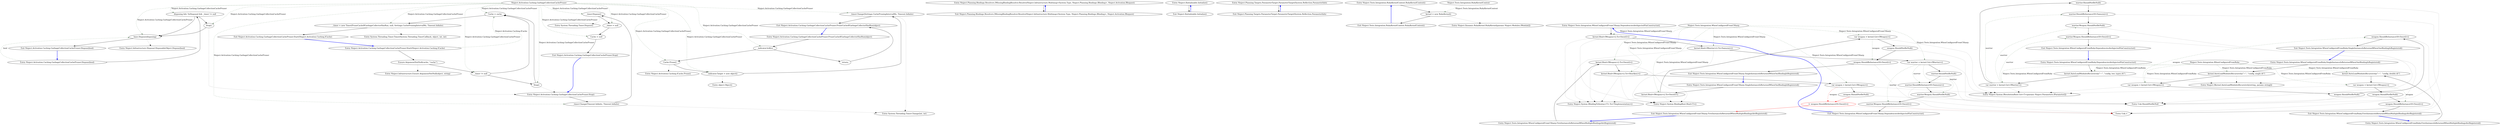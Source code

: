 digraph  {
m0_22 [cluster="System.Threading.Timer.Dispose()", file="BindingConfiguration.cs", label="Entry System.Threading.Timer.Dispose()", span="0-0"];
m0_0 [cluster="Ninject.Activation.Caching.GarbageCollectionCachePruner.Dispose(bool)", file="BindingConfiguration.cs", label="Entry Ninject.Activation.Caching.GarbageCollectionCachePruner.Dispose(bool)", span="42-42"];
m0_1 [cluster="Ninject.Activation.Caching.GarbageCollectionCachePruner.Dispose(bool)", file="BindingConfiguration.cs", label="disposing && !IsDisposed && _timer != null", span="44-44"];
m0_3 [cluster="Ninject.Activation.Caching.GarbageCollectionCachePruner.Dispose(bool)", file="BindingConfiguration.cs", label="base.Dispose(disposing)", span="48-48"];
m0_2 [cluster="Ninject.Activation.Caching.GarbageCollectionCachePruner.Dispose(bool)", file="BindingConfiguration.cs", label="Stop()", span="45-45"];
m0_4 [cluster="Ninject.Activation.Caching.GarbageCollectionCachePruner.Dispose(bool)", file="BindingConfiguration.cs", label="Exit Ninject.Activation.Caching.GarbageCollectionCachePruner.Dispose(bool)", span="42-42"];
m0_6 [cluster="Ninject.Infrastructure.Disposal.DisposableObject.Dispose(bool)", file="BindingConfiguration.cs", label="Entry Ninject.Infrastructure.Disposal.DisposableObject.Dispose(bool)", span="49-49"];
m0_7 [cluster="Ninject.Activation.Caching.GarbageCollectionCachePruner.Start(Ninject.Activation.Caching.ICache)", file="BindingConfiguration.cs", label="Entry Ninject.Activation.Caching.GarbageCollectionCachePruner.Start(Ninject.Activation.Caching.ICache)", span="55-55"];
m0_8 [cluster="Ninject.Activation.Caching.GarbageCollectionCachePruner.Start(Ninject.Activation.Caching.ICache)", file="BindingConfiguration.cs", label="Ensure.ArgumentNotNull(cache, ''cache'')", span="57-57"];
m0_11 [cluster="Ninject.Activation.Caching.GarbageCollectionCachePruner.Start(Ninject.Activation.Caching.ICache)", file="BindingConfiguration.cs", label="Cache = cache", span="62-62"];
m0_9 [cluster="Ninject.Activation.Caching.GarbageCollectionCachePruner.Start(Ninject.Activation.Caching.ICache)", file="BindingConfiguration.cs", label="_timer != null", span="59-59"];
m0_10 [cluster="Ninject.Activation.Caching.GarbageCollectionCachePruner.Start(Ninject.Activation.Caching.ICache)", file="BindingConfiguration.cs", label="Stop()", span="60-60"];
m0_12 [cluster="Ninject.Activation.Caching.GarbageCollectionCachePruner.Start(Ninject.Activation.Caching.ICache)", file="BindingConfiguration.cs", label="_timer = new Timer(PruneCacheIfGarbageCollectorHasRun, null, Settings.CachePruningIntervalMs, Timeout.Infinite)", span="63-63"];
m0_13 [cluster="Ninject.Activation.Caching.GarbageCollectionCachePruner.Start(Ninject.Activation.Caching.ICache)", file="BindingConfiguration.cs", label="Exit Ninject.Activation.Caching.GarbageCollectionCachePruner.Start(Ninject.Activation.Caching.ICache)", span="55-55"];
m0_31 [cluster="object.Object()", file="BindingConfiguration.cs", label="Entry object.Object()", span="0-0"];
m0_5 [cluster="Ninject.Activation.Caching.GarbageCollectionCachePruner.Stop()", file="BindingConfiguration.cs", label="Entry Ninject.Activation.Caching.GarbageCollectionCachePruner.Stop()", span="69-69"];
m0_16 [cluster="Ninject.Activation.Caching.GarbageCollectionCachePruner.Stop()", file="BindingConfiguration.cs", label="_timer.Change(Timeout.Infinite, Timeout.Infinite)", span="71-71"];
m0_17 [cluster="Ninject.Activation.Caching.GarbageCollectionCachePruner.Stop()", file="BindingConfiguration.cs", label="_timer.Dispose()", span="72-72"];
m0_18 [cluster="Ninject.Activation.Caching.GarbageCollectionCachePruner.Stop()", file="BindingConfiguration.cs", label="_timer = null", span="73-73"];
m0_19 [cluster="Ninject.Activation.Caching.GarbageCollectionCachePruner.Stop()", file="BindingConfiguration.cs", label="Cache = null", span="74-74"];
m0_20 [cluster="Ninject.Activation.Caching.GarbageCollectionCachePruner.Stop()", file="BindingConfiguration.cs", label="Exit Ninject.Activation.Caching.GarbageCollectionCachePruner.Stop()", span="69-69"];
m0_21 [cluster="System.Threading.Timer.Change(int, int)", file="BindingConfiguration.cs", label="Entry System.Threading.Timer.Change(int, int)", span="0-0"];
m0_15 [cluster="System.Threading.Timer.Timer(System.Threading.TimerCallback, object, int, int)", file="BindingConfiguration.cs", label="Entry System.Threading.Timer.Timer(System.Threading.TimerCallback, object, int, int)", span="0-0"];
m0_23 [cluster="Ninject.Activation.Caching.GarbageCollectionCachePruner.PruneCacheIfGarbageCollectorHasRun(object)", file="BindingConfiguration.cs", label="Entry Ninject.Activation.Caching.GarbageCollectionCachePruner.PruneCacheIfGarbageCollectorHasRun(object)", span="77-77"];
m0_24 [cluster="Ninject.Activation.Caching.GarbageCollectionCachePruner.PruneCacheIfGarbageCollectorHasRun(object)", file="BindingConfiguration.cs", label="_indicator.IsAlive", span="79-79"];
m0_25 [cluster="Ninject.Activation.Caching.GarbageCollectionCachePruner.PruneCacheIfGarbageCollectorHasRun(object)", file="BindingConfiguration.cs", label="return;", span="80-80"];
m0_26 [cluster="Ninject.Activation.Caching.GarbageCollectionCachePruner.PruneCacheIfGarbageCollectorHasRun(object)", file="BindingConfiguration.cs", label="Cache.Prune()", span="82-82"];
m0_27 [cluster="Ninject.Activation.Caching.GarbageCollectionCachePruner.PruneCacheIfGarbageCollectorHasRun(object)", file="BindingConfiguration.cs", label="_indicator.Target = new object()", span="83-83"];
m0_28 [cluster="Ninject.Activation.Caching.GarbageCollectionCachePruner.PruneCacheIfGarbageCollectorHasRun(object)", file="BindingConfiguration.cs", label="_timer.Change(Settings.CachePruningIntervalMs, Timeout.Infinite)", span="85-85"];
m0_29 [cluster="Ninject.Activation.Caching.GarbageCollectionCachePruner.PruneCacheIfGarbageCollectorHasRun(object)", file="BindingConfiguration.cs", label="Exit Ninject.Activation.Caching.GarbageCollectionCachePruner.PruneCacheIfGarbageCollectorHasRun(object)", span="77-77"];
m0_30 [cluster="Ninject.Activation.Caching.ICache.Prune()", file="BindingConfiguration.cs", label="Entry Ninject.Activation.Caching.ICache.Prune()", span="44-44"];
m0_14 [cluster="Ninject.Infrastructure.Ensure.ArgumentNotNull(object, string)", file="BindingConfiguration.cs", label="Entry Ninject.Infrastructure.Ensure.ArgumentNotNull(object, string)", span="24-24"];
m0_32 [file="BindingConfiguration.cs", label="Ninject.Activation.Caching.GarbageCollectionCachePruner", span=""];
m1_0 [cluster="Ninject.Planning.Bindings.Resolvers.IMissingBindingResolver.Resolve(Ninject.Infrastructure.Multimap<System.Type, Ninject.Planning.Bindings.IBinding>, Ninject.Activation.IRequest)", file="ConstructorArgumentTests.cs", label="Entry Ninject.Planning.Bindings.Resolvers.IMissingBindingResolver.Resolve(Ninject.Infrastructure.Multimap<System.Type, Ninject.Planning.Bindings.IBinding>, Ninject.Activation.IRequest)", span="33-33"];
m1_1 [cluster="Ninject.Planning.Bindings.Resolvers.IMissingBindingResolver.Resolve(Ninject.Infrastructure.Multimap<System.Type, Ninject.Planning.Bindings.IBinding>, Ninject.Activation.IRequest)", file="ConstructorArgumentTests.cs", label="Exit Ninject.Planning.Bindings.Resolvers.IMissingBindingResolver.Resolve(Ninject.Infrastructure.Multimap<System.Type, Ninject.Planning.Bindings.IBinding>, Ninject.Activation.IRequest)", span="33-33"];
m2_0 [cluster="Ninject.IInitializable.Initialize()", file="ExceptionFormatter.cs", label="Entry Ninject.IInitializable.Initialize()", span="6-6"];
m2_1 [cluster="Ninject.IInitializable.Initialize()", file="ExceptionFormatter.cs", label="Exit Ninject.IInitializable.Initialize()", span="6-6"];
m3_0 [cluster="Ninject.Planning.Targets.ParameterTarget.ParameterTarget(System.Reflection.ParameterInfo)", file="ExtensionsForAssembly.cs", label="Entry Ninject.Planning.Targets.ParameterTarget.ParameterTarget(System.Reflection.ParameterInfo)", span="17-17"];
m3_1 [cluster="Ninject.Planning.Targets.ParameterTarget.ParameterTarget(System.Reflection.ParameterInfo)", file="ExtensionsForAssembly.cs", label="Exit Ninject.Planning.Targets.ParameterTarget.ParameterTarget(System.Reflection.ParameterInfo)", span="17-17"];
m4_0 [cluster="Ninject.Tests.Integration.RubyKernelContext.RubyKernelContext()", file="ProviderTests.cs", label="Entry Ninject.Tests.Integration.RubyKernelContext.RubyKernelContext()", span="12-12"];
m4_1 [cluster="Ninject.Tests.Integration.RubyKernelContext.RubyKernelContext()", file="ProviderTests.cs", label="kernel = new RubyKernel()", span="14-14"];
m4_2 [cluster="Ninject.Tests.Integration.RubyKernelContext.RubyKernelContext()", file="ProviderTests.cs", label="Exit Ninject.Tests.Integration.RubyKernelContext.RubyKernelContext()", span="12-12"];
m4_3 [cluster="Ninject.Dynamic.RubyKernel.RubyKernel(params Ninject.Modules.IModule[])", file="ProviderTests.cs", label="Entry Ninject.Dynamic.RubyKernel.RubyKernel(params Ninject.Modules.IModule[])", span="18-18"];
m4_22 [cluster="Ninject.Tests.Integration.WhenConfiguredFromCSharp.DependenciesAreInjectedViaConstructor()", file="ProviderTests.cs", label="Entry Ninject.Tests.Integration.WhenConfiguredFromCSharp.DependenciesAreInjectedViaConstructor()", span="44-44"];
m4_23 [cluster="Ninject.Tests.Integration.WhenConfiguredFromCSharp.DependenciesAreInjectedViaConstructor()", file="ProviderTests.cs", label="kernel.Bind<IWeapon>().To<Sword>()", span="46-46"];
m4_24 [cluster="Ninject.Tests.Integration.WhenConfiguredFromCSharp.DependenciesAreInjectedViaConstructor()", file="ProviderTests.cs", label="kernel.Bind<IWarrior>().To<Samurai>()", span="47-47"];
m4_25 [cluster="Ninject.Tests.Integration.WhenConfiguredFromCSharp.DependenciesAreInjectedViaConstructor()", file="ProviderTests.cs", label="var warrior = kernel.Get<IWarrior>()", span="49-49"];
m4_26 [cluster="Ninject.Tests.Integration.WhenConfiguredFromCSharp.DependenciesAreInjectedViaConstructor()", file="ProviderTests.cs", label="warrior.ShouldNotBeNull()", span="51-51"];
m4_27 [cluster="Ninject.Tests.Integration.WhenConfiguredFromCSharp.DependenciesAreInjectedViaConstructor()", file="ProviderTests.cs", label="warrior.ShouldBeInstanceOf<Samurai>()", span="52-52"];
m4_28 [cluster="Ninject.Tests.Integration.WhenConfiguredFromCSharp.DependenciesAreInjectedViaConstructor()", file="ProviderTests.cs", label="warrior.Weapon.ShouldNotBeNull()", span="53-53"];
m4_29 [cluster="Ninject.Tests.Integration.WhenConfiguredFromCSharp.DependenciesAreInjectedViaConstructor()", file="ProviderTests.cs", label="warrior.Weapon.ShouldBeInstanceOf<Sword>()", span="54-54"];
m4_30 [cluster="Ninject.Tests.Integration.WhenConfiguredFromCSharp.DependenciesAreInjectedViaConstructor()", file="ProviderTests.cs", label="Exit Ninject.Tests.Integration.WhenConfiguredFromCSharp.DependenciesAreInjectedViaConstructor()", span="44-44"];
m4_14 [cluster="Unk.>", file="ProviderTests.cs", label="Entry Unk.>", span=""];
m4_31 [cluster="Ninject.Tests.Integration.WhenConfiguredFromRuby.SingleInstanceIsReturnedWhenOneBindingIsRegistered()", file="ProviderTests.cs", label="Entry Ninject.Tests.Integration.WhenConfiguredFromRuby.SingleInstanceIsReturnedWhenOneBindingIsRegistered()", span="62-62"];
m4_32 [cluster="Ninject.Tests.Integration.WhenConfiguredFromRuby.SingleInstanceIsReturnedWhenOneBindingIsRegistered()", file="ProviderTests.cs", label="kernel.AutoLoadModulesRecursively(''~'', ''config_single.rb'')", span="64-64"];
m4_33 [cluster="Ninject.Tests.Integration.WhenConfiguredFromRuby.SingleInstanceIsReturnedWhenOneBindingIsRegistered()", file="ProviderTests.cs", label="var weapon = kernel.Get<IWeapon>()", span="66-66"];
m4_34 [cluster="Ninject.Tests.Integration.WhenConfiguredFromRuby.SingleInstanceIsReturnedWhenOneBindingIsRegistered()", file="ProviderTests.cs", label="weapon.ShouldNotBeNull()", span="68-68"];
m4_35 [cluster="Ninject.Tests.Integration.WhenConfiguredFromRuby.SingleInstanceIsReturnedWhenOneBindingIsRegistered()", file="ProviderTests.cs", label="weapon.ShouldBeInstanceOf<Sword>()", span="69-69"];
m4_36 [cluster="Ninject.Tests.Integration.WhenConfiguredFromRuby.SingleInstanceIsReturnedWhenOneBindingIsRegistered()", file="ProviderTests.cs", label="Exit Ninject.Tests.Integration.WhenConfiguredFromRuby.SingleInstanceIsReturnedWhenOneBindingIsRegistered()", span="62-62"];
m4_37 [cluster="Ninject.IKernel.AutoLoadModulesRecursively(string, params string[])", file="ProviderTests.cs", label="Entry Ninject.IKernel.AutoLoadModulesRecursively(string, params string[])", span="125-125"];
m4_44 [cluster="Ninject.Tests.Integration.WhenConfiguredFromRuby.DependenciesAreInjectedViaConstructor()", file="ProviderTests.cs", label="Entry Ninject.Tests.Integration.WhenConfiguredFromRuby.DependenciesAreInjectedViaConstructor()", span="84-84"];
m4_45 [cluster="Ninject.Tests.Integration.WhenConfiguredFromRuby.DependenciesAreInjectedViaConstructor()", file="ProviderTests.cs", label="kernel.AutoLoadModulesRecursively(''~'', ''config_two_types.rb'')", span="86-86"];
m4_46 [cluster="Ninject.Tests.Integration.WhenConfiguredFromRuby.DependenciesAreInjectedViaConstructor()", file="ProviderTests.cs", label="var warrior = kernel.Get<IWarrior>()", span="88-88"];
m4_47 [cluster="Ninject.Tests.Integration.WhenConfiguredFromRuby.DependenciesAreInjectedViaConstructor()", file="ProviderTests.cs", label="warrior.ShouldNotBeNull()", span="90-90"];
m4_48 [cluster="Ninject.Tests.Integration.WhenConfiguredFromRuby.DependenciesAreInjectedViaConstructor()", file="ProviderTests.cs", label="warrior.ShouldBeInstanceOf<Samurai>()", span="91-91"];
m4_49 [cluster="Ninject.Tests.Integration.WhenConfiguredFromRuby.DependenciesAreInjectedViaConstructor()", file="ProviderTests.cs", label="warrior.Weapon.ShouldNotBeNull()", span="92-92"];
m4_50 [cluster="Ninject.Tests.Integration.WhenConfiguredFromRuby.DependenciesAreInjectedViaConstructor()", file="ProviderTests.cs", label="warrior.Weapon.ShouldBeInstanceOf<Sword>()", span="93-93"];
m4_51 [cluster="Ninject.Tests.Integration.WhenConfiguredFromRuby.DependenciesAreInjectedViaConstructor()", file="ProviderTests.cs", label="Exit Ninject.Tests.Integration.WhenConfiguredFromRuby.DependenciesAreInjectedViaConstructor()", span="84-84"];
m4_10 [cluster="Ninject.Syntax.BindingRoot.Bind<T>()", file="ProviderTests.cs", label="Entry Ninject.Syntax.BindingRoot.Bind<T>()", span="34-34"];
m4_4 [cluster="Ninject.Tests.Integration.WhenConfiguredFromCSharp.SingleInstanceIsReturnedWhenOneBindingIsRegistered()", file="ProviderTests.cs", label="Entry Ninject.Tests.Integration.WhenConfiguredFromCSharp.SingleInstanceIsReturnedWhenOneBindingIsRegistered()", span="21-21"];
m4_5 [cluster="Ninject.Tests.Integration.WhenConfiguredFromCSharp.SingleInstanceIsReturnedWhenOneBindingIsRegistered()", file="ProviderTests.cs", label="kernel.Bind<IWeapon>().To<Sword>()", span="23-23"];
m4_6 [cluster="Ninject.Tests.Integration.WhenConfiguredFromCSharp.SingleInstanceIsReturnedWhenOneBindingIsRegistered()", file="ProviderTests.cs", label="var weapon = kernel.Get<IWeapon>()", span="25-25"];
m4_7 [cluster="Ninject.Tests.Integration.WhenConfiguredFromCSharp.SingleInstanceIsReturnedWhenOneBindingIsRegistered()", file="ProviderTests.cs", label="weapon.ShouldNotBeNull()", span="27-27"];
m4_8 [cluster="Ninject.Tests.Integration.WhenConfiguredFromCSharp.SingleInstanceIsReturnedWhenOneBindingIsRegistered()", file="ProviderTests.cs", label="weapon.ShouldBeInstanceOf<Sword>()", span="28-28"];
m4_9 [cluster="Ninject.Tests.Integration.WhenConfiguredFromCSharp.SingleInstanceIsReturnedWhenOneBindingIsRegistered()", file="ProviderTests.cs", label="Exit Ninject.Tests.Integration.WhenConfiguredFromCSharp.SingleInstanceIsReturnedWhenOneBindingIsRegistered()", span="21-21"];
m4_13 [cluster="Unk.ShouldNotBeNull", file="ProviderTests.cs", label="Entry Unk.ShouldNotBeNull", span=""];
m4_12 [cluster="Ninject.Syntax.IResolutionRoot.Get<T>(params Ninject.Parameters.IParameter[])", file="ProviderTests.cs", label="Entry Ninject.Syntax.IResolutionRoot.Get<T>(params Ninject.Parameters.IParameter[])", span="41-41"];
m4_38 [cluster="Ninject.Tests.Integration.WhenConfiguredFromRuby.FirstInstanceIsReturnedWhenMultipleBindingsAreRegistered()", file="ProviderTests.cs", label="Entry Ninject.Tests.Integration.WhenConfiguredFromRuby.FirstInstanceIsReturnedWhenMultipleBindingsAreRegistered()", span="73-73"];
m4_39 [cluster="Ninject.Tests.Integration.WhenConfiguredFromRuby.FirstInstanceIsReturnedWhenMultipleBindingsAreRegistered()", file="ProviderTests.cs", label="kernel.AutoLoadModulesRecursively(''~'', ''config_double.rb'')", span="75-75"];
m4_40 [cluster="Ninject.Tests.Integration.WhenConfiguredFromRuby.FirstInstanceIsReturnedWhenMultipleBindingsAreRegistered()", file="ProviderTests.cs", label="var weapon = kernel.Get<IWeapon>()", span="77-77"];
m4_41 [cluster="Ninject.Tests.Integration.WhenConfiguredFromRuby.FirstInstanceIsReturnedWhenMultipleBindingsAreRegistered()", file="ProviderTests.cs", label="weapon.ShouldNotBeNull()", span="79-79"];
m4_42 [cluster="Ninject.Tests.Integration.WhenConfiguredFromRuby.FirstInstanceIsReturnedWhenMultipleBindingsAreRegistered()", file="ProviderTests.cs", label="weapon.ShouldBeInstanceOf<Sword>()", span="80-80"];
m4_43 [cluster="Ninject.Tests.Integration.WhenConfiguredFromRuby.FirstInstanceIsReturnedWhenMultipleBindingsAreRegistered()", file="ProviderTests.cs", label="Exit Ninject.Tests.Integration.WhenConfiguredFromRuby.FirstInstanceIsReturnedWhenMultipleBindingsAreRegistered()", span="73-73"];
m4_11 [cluster="Ninject.Syntax.IBindingToSyntax<T>.To<TImplementation>()", file="ProviderTests.cs", label="Entry Ninject.Syntax.IBindingToSyntax<T>.To<TImplementation>()", span="39-39"];
m4_15 [cluster="Ninject.Tests.Integration.WhenConfiguredFromCSharp.FirstInstanceIsReturnedWhenMultipleBindingsAreRegistered()", file="ProviderTests.cs", label="Entry Ninject.Tests.Integration.WhenConfiguredFromCSharp.FirstInstanceIsReturnedWhenMultipleBindingsAreRegistered()", span="32-32"];
m4_16 [cluster="Ninject.Tests.Integration.WhenConfiguredFromCSharp.FirstInstanceIsReturnedWhenMultipleBindingsAreRegistered()", file="ProviderTests.cs", label="kernel.Bind<IWeapon>().To<Sword>()", span="34-34"];
m4_17 [cluster="Ninject.Tests.Integration.WhenConfiguredFromCSharp.FirstInstanceIsReturnedWhenMultipleBindingsAreRegistered()", file="ProviderTests.cs", label="kernel.Bind<IWeapon>().To<Shuriken>()", span="35-35"];
m4_18 [cluster="Ninject.Tests.Integration.WhenConfiguredFromCSharp.FirstInstanceIsReturnedWhenMultipleBindingsAreRegistered()", file="ProviderTests.cs", label="var weapon = kernel.Get<IWeapon>()", span="37-37"];
m4_19 [cluster="Ninject.Tests.Integration.WhenConfiguredFromCSharp.FirstInstanceIsReturnedWhenMultipleBindingsAreRegistered()", file="ProviderTests.cs", label="weapon.ShouldNotBeNull()", span="39-39"];
m4_20 [cluster="Ninject.Tests.Integration.WhenConfiguredFromCSharp.FirstInstanceIsReturnedWhenMultipleBindingsAreRegistered()", color=red, community=0, file="ProviderTests.cs", label="2: weapon.ShouldBeInstanceOf<Sword>()", span="40-40"];
m4_21 [cluster="Ninject.Tests.Integration.WhenConfiguredFromCSharp.FirstInstanceIsReturnedWhenMultipleBindingsAreRegistered()", file="ProviderTests.cs", label="Exit Ninject.Tests.Integration.WhenConfiguredFromCSharp.FirstInstanceIsReturnedWhenMultipleBindingsAreRegistered()", span="32-32"];
m4_52 [file="ProviderTests.cs", label="Ninject.Tests.Integration.RubyKernelContext", span=""];
m4_53 [file="ProviderTests.cs", label="Ninject.Tests.Integration.WhenConfiguredFromCSharp", span=""];
m4_54 [file="ProviderTests.cs", label="Ninject.Tests.Integration.WhenConfiguredFromRuby", span=""];
m0_0 -> m0_1  [key=0, style=solid];
m0_0 -> m0_3  [color=darkseagreen4, key=1, label=bool, style=dashed];
m0_1 -> m0_2  [key=0, style=solid];
m0_1 -> m0_3  [key=0, style=solid];
m0_3 -> m0_4  [key=0, style=solid];
m0_3 -> m0_6  [key=2, style=dotted];
m0_2 -> m0_3  [key=0, style=solid];
m0_2 -> m0_5  [key=2, style=dotted];
m0_4 -> m0_0  [color=blue, key=0, style=bold];
m0_7 -> m0_8  [key=0, style=solid];
m0_7 -> m0_11  [color=darkseagreen4, key=1, label="Ninject.Activation.Caching.ICache", style=dashed];
m0_8 -> m0_9  [key=0, style=solid];
m0_8 -> m0_14  [key=2, style=dotted];
m0_11 -> m0_12  [key=0, style=solid];
m0_9 -> m0_10  [key=0, style=solid];
m0_9 -> m0_11  [key=0, style=solid];
m0_10 -> m0_11  [key=0, style=solid];
m0_10 -> m0_5  [key=2, style=dotted];
m0_12 -> m0_13  [key=0, style=solid];
m0_12 -> m0_15  [key=2, style=dotted];
m0_13 -> m0_7  [color=blue, key=0, style=bold];
m0_5 -> m0_16  [key=0, style=solid];
m0_16 -> m0_17  [key=0, style=solid];
m0_16 -> m0_21  [key=2, style=dotted];
m0_17 -> m0_18  [key=0, style=solid];
m0_17 -> m0_22  [key=2, style=dotted];
m0_18 -> m0_19  [key=0, style=solid];
m0_19 -> m0_20  [key=0, style=solid];
m0_20 -> m0_5  [color=blue, key=0, style=bold];
m0_23 -> m0_24  [key=0, style=solid];
m0_24 -> m0_25  [key=0, style=solid];
m0_24 -> m0_26  [key=0, style=solid];
m0_25 -> m0_29  [key=0, style=solid];
m0_26 -> m0_27  [key=0, style=solid];
m0_26 -> m0_30  [key=2, style=dotted];
m0_27 -> m0_28  [key=0, style=solid];
m0_27 -> m0_31  [key=2, style=dotted];
m0_28 -> m0_29  [key=0, style=solid];
m0_28 -> m0_21  [key=2, style=dotted];
m0_29 -> m0_23  [color=blue, key=0, style=bold];
m0_32 -> m0_1  [color=darkseagreen4, key=1, label="Ninject.Activation.Caching.GarbageCollectionCachePruner", style=dashed];
m0_32 -> m0_2  [color=darkseagreen4, key=1, label="Ninject.Activation.Caching.GarbageCollectionCachePruner", style=dashed];
m0_32 -> m0_3  [color=darkseagreen4, key=1, label="Ninject.Activation.Caching.GarbageCollectionCachePruner", style=dashed];
m0_32 -> m0_9  [color=darkseagreen4, key=1, label="Ninject.Activation.Caching.GarbageCollectionCachePruner", style=dashed];
m0_32 -> m0_10  [color=darkseagreen4, key=1, label="Ninject.Activation.Caching.GarbageCollectionCachePruner", style=dashed];
m0_32 -> m0_11  [color=darkseagreen4, key=1, label="Ninject.Activation.Caching.GarbageCollectionCachePruner", style=dashed];
m0_32 -> m0_12  [color=darkseagreen4, key=1, label="Ninject.Activation.Caching.GarbageCollectionCachePruner", style=dashed];
m0_32 -> m0_16  [color=darkseagreen4, key=1, label="Ninject.Activation.Caching.GarbageCollectionCachePruner", style=dashed];
m0_32 -> m0_17  [color=darkseagreen4, key=1, label="Ninject.Activation.Caching.GarbageCollectionCachePruner", style=dashed];
m0_32 -> m0_18  [color=darkseagreen4, key=1, label="Ninject.Activation.Caching.GarbageCollectionCachePruner", style=dashed];
m0_32 -> m0_19  [color=darkseagreen4, key=1, label="Ninject.Activation.Caching.GarbageCollectionCachePruner", style=dashed];
m0_32 -> m0_24  [color=darkseagreen4, key=1, label="Ninject.Activation.Caching.GarbageCollectionCachePruner", style=dashed];
m0_32 -> m0_26  [color=darkseagreen4, key=1, label="Ninject.Activation.Caching.GarbageCollectionCachePruner", style=dashed];
m0_32 -> m0_27  [color=darkseagreen4, key=1, label="Ninject.Activation.Caching.GarbageCollectionCachePruner", style=dashed];
m0_32 -> m0_28  [color=darkseagreen4, key=1, label="Ninject.Activation.Caching.GarbageCollectionCachePruner", style=dashed];
m1_0 -> m1_1  [key=0, style=solid];
m1_1 -> m1_0  [color=blue, key=0, style=bold];
m2_0 -> m2_1  [key=0, style=solid];
m2_1 -> m2_0  [color=blue, key=0, style=bold];
m3_0 -> m3_1  [key=0, style=solid];
m3_1 -> m3_0  [color=blue, key=0, style=bold];
m4_0 -> m4_1  [key=0, style=solid];
m4_1 -> m4_2  [key=0, style=solid];
m4_1 -> m4_3  [key=2, style=dotted];
m4_2 -> m4_0  [color=blue, key=0, style=bold];
m4_22 -> m4_23  [key=0, style=solid];
m4_23 -> m4_24  [key=0, style=solid];
m4_23 -> m4_10  [key=2, style=dotted];
m4_23 -> m4_11  [key=2, style=dotted];
m4_24 -> m4_25  [key=0, style=solid];
m4_24 -> m4_10  [key=2, style=dotted];
m4_24 -> m4_11  [key=2, style=dotted];
m4_25 -> m4_26  [key=0, style=solid];
m4_25 -> m4_12  [key=2, style=dotted];
m4_25 -> m4_27  [color=darkseagreen4, key=1, label=warrior, style=dashed];
m4_25 -> m4_28  [color=darkseagreen4, key=1, label=warrior, style=dashed];
m4_25 -> m4_29  [color=darkseagreen4, key=1, label=warrior, style=dashed];
m4_26 -> m4_27  [key=0, style=solid];
m4_26 -> m4_13  [key=2, style=dotted];
m4_27 -> m4_28  [key=0, style=solid];
m4_27 -> m4_14  [key=2, style=dotted];
m4_28 -> m4_29  [key=0, style=solid];
m4_28 -> m4_13  [key=2, style=dotted];
m4_29 -> m4_30  [key=0, style=solid];
m4_29 -> m4_14  [key=2, style=dotted];
m4_30 -> m4_22  [color=blue, key=0, style=bold];
m4_31 -> m4_32  [key=0, style=solid];
m4_32 -> m4_33  [key=0, style=solid];
m4_32 -> m4_37  [key=2, style=dotted];
m4_33 -> m4_34  [key=0, style=solid];
m4_33 -> m4_12  [key=2, style=dotted];
m4_33 -> m4_35  [color=darkseagreen4, key=1, label=weapon, style=dashed];
m4_34 -> m4_35  [key=0, style=solid];
m4_34 -> m4_13  [key=2, style=dotted];
m4_35 -> m4_36  [key=0, style=solid];
m4_35 -> m4_14  [key=2, style=dotted];
m4_36 -> m4_31  [color=blue, key=0, style=bold];
m4_44 -> m4_45  [key=0, style=solid];
m4_45 -> m4_46  [key=0, style=solid];
m4_45 -> m4_37  [key=2, style=dotted];
m4_46 -> m4_47  [key=0, style=solid];
m4_46 -> m4_12  [key=2, style=dotted];
m4_46 -> m4_48  [color=darkseagreen4, key=1, label=warrior, style=dashed];
m4_46 -> m4_49  [color=darkseagreen4, key=1, label=warrior, style=dashed];
m4_46 -> m4_50  [color=darkseagreen4, key=1, label=warrior, style=dashed];
m4_47 -> m4_48  [key=0, style=solid];
m4_47 -> m4_13  [key=2, style=dotted];
m4_48 -> m4_49  [key=0, style=solid];
m4_48 -> m4_14  [key=2, style=dotted];
m4_49 -> m4_50  [key=0, style=solid];
m4_49 -> m4_13  [key=2, style=dotted];
m4_50 -> m4_51  [key=0, style=solid];
m4_50 -> m4_14  [key=2, style=dotted];
m4_51 -> m4_44  [color=blue, key=0, style=bold];
m4_4 -> m4_5  [key=0, style=solid];
m4_5 -> m4_6  [key=0, style=solid];
m4_5 -> m4_10  [key=2, style=dotted];
m4_5 -> m4_11  [key=2, style=dotted];
m4_6 -> m4_7  [key=0, style=solid];
m4_6 -> m4_12  [key=2, style=dotted];
m4_6 -> m4_8  [color=darkseagreen4, key=1, label=weapon, style=dashed];
m4_7 -> m4_8  [key=0, style=solid];
m4_7 -> m4_13  [key=2, style=dotted];
m4_8 -> m4_9  [key=0, style=solid];
m4_8 -> m4_14  [key=2, style=dotted];
m4_9 -> m4_4  [color=blue, key=0, style=bold];
m4_38 -> m4_39  [key=0, style=solid];
m4_39 -> m4_40  [key=0, style=solid];
m4_39 -> m4_37  [key=2, style=dotted];
m4_40 -> m4_41  [key=0, style=solid];
m4_40 -> m4_12  [key=2, style=dotted];
m4_40 -> m4_42  [color=darkseagreen4, key=1, label=weapon, style=dashed];
m4_41 -> m4_42  [key=0, style=solid];
m4_41 -> m4_13  [key=2, style=dotted];
m4_42 -> m4_43  [key=0, style=solid];
m4_42 -> m4_14  [key=2, style=dotted];
m4_43 -> m4_38  [color=blue, key=0, style=bold];
m4_15 -> m4_16  [key=0, style=solid];
m4_16 -> m4_17  [key=0, style=solid];
m4_16 -> m4_10  [key=2, style=dotted];
m4_16 -> m4_11  [key=2, style=dotted];
m4_17 -> m4_18  [key=0, style=solid];
m4_17 -> m4_10  [key=2, style=dotted];
m4_17 -> m4_11  [key=2, style=dotted];
m4_18 -> m4_19  [key=0, style=solid];
m4_18 -> m4_12  [key=2, style=dotted];
m4_18 -> m4_20  [color=red, key=1, label=weapon, style=dashed];
m4_19 -> m4_20  [color=red, key=0, style=solid];
m4_19 -> m4_13  [key=2, style=dotted];
m4_20 -> m4_21  [color=red, key=0, style=solid];
m4_20 -> m4_14  [color=red, key=2, style=dotted];
m4_21 -> m4_15  [color=blue, key=0, style=bold];
m4_52 -> m4_1  [color=darkseagreen4, key=1, label="Ninject.Tests.Integration.RubyKernelContext", style=dashed];
m4_53 -> m4_5  [color=darkseagreen4, key=1, label="Ninject.Tests.Integration.WhenConfiguredFromCSharp", style=dashed];
m4_53 -> m4_6  [color=darkseagreen4, key=1, label="Ninject.Tests.Integration.WhenConfiguredFromCSharp", style=dashed];
m4_53 -> m4_16  [color=darkseagreen4, key=1, label="Ninject.Tests.Integration.WhenConfiguredFromCSharp", style=dashed];
m4_53 -> m4_17  [color=darkseagreen4, key=1, label="Ninject.Tests.Integration.WhenConfiguredFromCSharp", style=dashed];
m4_53 -> m4_18  [color=darkseagreen4, key=1, label="Ninject.Tests.Integration.WhenConfiguredFromCSharp", style=dashed];
m4_53 -> m4_23  [color=darkseagreen4, key=1, label="Ninject.Tests.Integration.WhenConfiguredFromCSharp", style=dashed];
m4_53 -> m4_24  [color=darkseagreen4, key=1, label="Ninject.Tests.Integration.WhenConfiguredFromCSharp", style=dashed];
m4_53 -> m4_25  [color=darkseagreen4, key=1, label="Ninject.Tests.Integration.WhenConfiguredFromCSharp", style=dashed];
m4_54 -> m4_32  [color=darkseagreen4, key=1, label="Ninject.Tests.Integration.WhenConfiguredFromRuby", style=dashed];
m4_54 -> m4_33  [color=darkseagreen4, key=1, label="Ninject.Tests.Integration.WhenConfiguredFromRuby", style=dashed];
m4_54 -> m4_39  [color=darkseagreen4, key=1, label="Ninject.Tests.Integration.WhenConfiguredFromRuby", style=dashed];
m4_54 -> m4_40  [color=darkseagreen4, key=1, label="Ninject.Tests.Integration.WhenConfiguredFromRuby", style=dashed];
m4_54 -> m4_45  [color=darkseagreen4, key=1, label="Ninject.Tests.Integration.WhenConfiguredFromRuby", style=dashed];
m4_54 -> m4_46  [color=darkseagreen4, key=1, label="Ninject.Tests.Integration.WhenConfiguredFromRuby", style=dashed];
}
